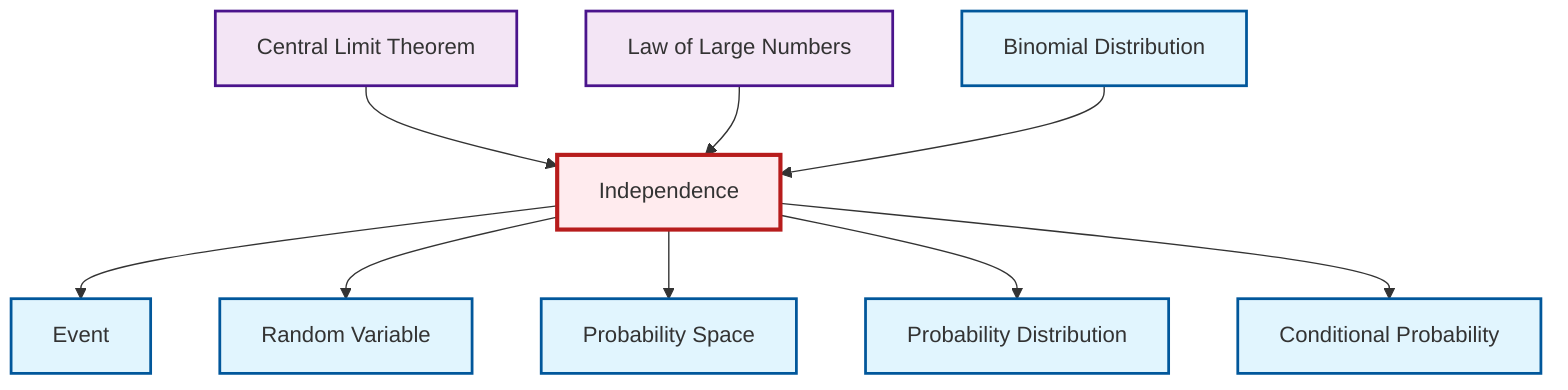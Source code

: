 graph TD
    classDef definition fill:#e1f5fe,stroke:#01579b,stroke-width:2px
    classDef theorem fill:#f3e5f5,stroke:#4a148c,stroke-width:2px
    classDef axiom fill:#fff3e0,stroke:#e65100,stroke-width:2px
    classDef example fill:#e8f5e9,stroke:#1b5e20,stroke-width:2px
    classDef current fill:#ffebee,stroke:#b71c1c,stroke-width:3px
    def-probability-space["Probability Space"]:::definition
    def-conditional-probability["Conditional Probability"]:::definition
    def-event["Event"]:::definition
    def-independence["Independence"]:::definition
    thm-central-limit["Central Limit Theorem"]:::theorem
    def-probability-distribution["Probability Distribution"]:::definition
    thm-law-of-large-numbers["Law of Large Numbers"]:::theorem
    def-random-variable["Random Variable"]:::definition
    def-binomial-distribution["Binomial Distribution"]:::definition
    thm-central-limit --> def-independence
    def-independence --> def-event
    def-independence --> def-random-variable
    def-independence --> def-probability-space
    thm-law-of-large-numbers --> def-independence
    def-independence --> def-probability-distribution
    def-binomial-distribution --> def-independence
    def-independence --> def-conditional-probability
    class def-independence current